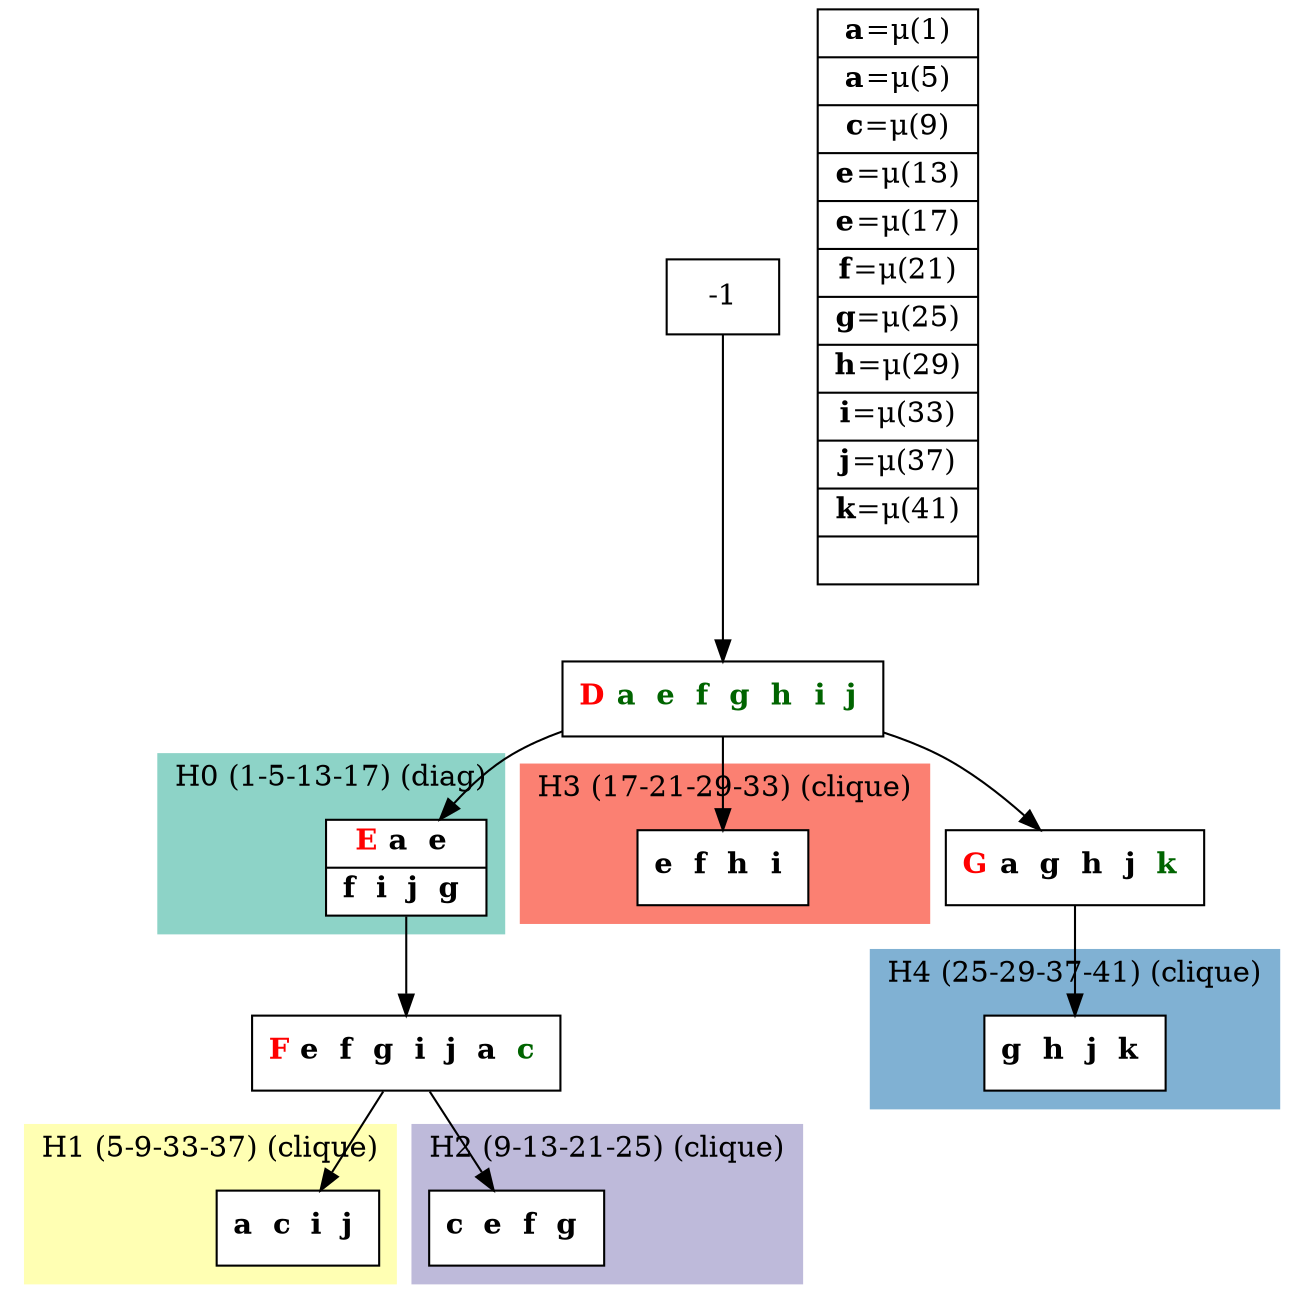 digraph G {
    node [shape=box];
    subgraph cluster0 {
        node [style=filled,fillcolor=white];
        labeljust="l";
        style=filled;
        color="#8DD3C7";
        H0_0;
        label="H0 (1-5-13-17) (diag)";
    }
    subgraph cluster1 {
        node [style=filled,fillcolor=white];
        labeljust="l";
        style=filled;
        color="#FFFFB3";
        H1_0;
        label="H1 (5-9-33-37) (clique)";
    }
    subgraph cluster2 {
        node [style=filled,fillcolor=white];
        labeljust="l";
        style=filled;
        color="#BEBADA";
        H2_0;
        label="H2 (9-13-21-25) (clique)";
    }
    subgraph cluster3 {
        node [style=filled,fillcolor=white];
        labeljust="l";
        style=filled;
        color="#FB8072";
        H3_0;
        label="H3 (17-21-29-33) (clique)";
    }
    subgraph cluster4 {
        node [style=filled,fillcolor=white];
        labeljust="l";
        style=filled;
        color="#80B1D3";
        H4_0;
        label="H4 (25-29-37-41) (clique)";
    }
     1 [shape=record,label= <{  <FONT COLOR="RED"><b>D</b></FONT> <b><FONT COLOR="DARKGREEN">a </FONT></b> <b><FONT COLOR="DARKGREEN">e </FONT></b> <b><FONT COLOR="DARKGREEN">f </FONT></b> <b><FONT COLOR="DARKGREEN">g </FONT></b> <b><FONT COLOR="DARKGREEN">h </FONT></b> <b><FONT COLOR="DARKGREEN">i </FONT></b> <b><FONT COLOR="DARKGREEN">j </FONT></b>}> ];
     -1  ->  1;
     H0_0 [shape=record,label= <{  <FONT COLOR="RED"><b>E</b></FONT> <b>a </b> <b>e </b>|  <b>f </b> <b>i </b> <b>j </b> <b>g </b>}> ];
     1  ->  H0_0;
     6 [shape=record,label= <{  <FONT COLOR="RED"><b>F</b></FONT> <b>e </b> <b>f </b> <b>g </b> <b>i </b> <b>j </b> <b>a </b> <b><FONT COLOR="DARKGREEN">c </FONT></b>}> ];
     H0_0  ->  6;
     H1_0 [shape=record,label= <{ <b>a </b> <b>c </b> <b>i </b> <b>j </b>}> ];
     6  ->  H1_0;
     H2_0 [shape=record,label= <{ <b>c </b> <b>e </b> <b>f </b> <b>g </b>}> ];
     6  ->  H2_0;
     H3_0 [shape=record,label= <{ <b>e </b> <b>f </b> <b>h </b> <b>i </b>}> ];
     1  ->  H3_0;
     31 [shape=record,label= <{  <FONT COLOR="RED"><b>G</b></FONT> <b>a </b> <b>g </b> <b>h </b> <b>j </b> <b><FONT COLOR="DARKGREEN">k </FONT></b>}> ];
     1  ->  31;
     H4_0 [shape=record,label= <{ <b>g </b> <b>h </b> <b>j </b> <b>k </b>}> ];
     31  ->  H4_0;
    labels [shape=record,label= <{<b>a</b>=&#956;(1) | <b>a</b>=&#956;(5) | <b>c</b>=&#956;(9) | <b>e</b>=&#956;(13) | <b>e</b>=&#956;(17) | <b>f</b>=&#956;(21) | <b>g</b>=&#956;(25) | <b>h</b>=&#956;(29) | <b>i</b>=&#956;(33) | <b>j</b>=&#956;(37) | <b>k</b>=&#956;(41) | }> ];
}
